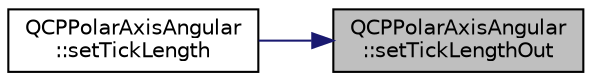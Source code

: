 digraph "QCPPolarAxisAngular::setTickLengthOut"
{
 // LATEX_PDF_SIZE
  edge [fontname="Helvetica",fontsize="10",labelfontname="Helvetica",labelfontsize="10"];
  node [fontname="Helvetica",fontsize="10",shape=record];
  rankdir="RL";
  Node1 [label="QCPPolarAxisAngular\l::setTickLengthOut",height=0.2,width=0.4,color="black", fillcolor="grey75", style="filled", fontcolor="black",tooltip=" "];
  Node1 -> Node2 [dir="back",color="midnightblue",fontsize="10",style="solid",fontname="Helvetica"];
  Node2 [label="QCPPolarAxisAngular\l::setTickLength",height=0.2,width=0.4,color="black", fillcolor="white", style="filled",URL="$classQCPPolarAxisAngular.html#a3ac0147527231f74bc8a3c6311ad9d15",tooltip=" "];
}
